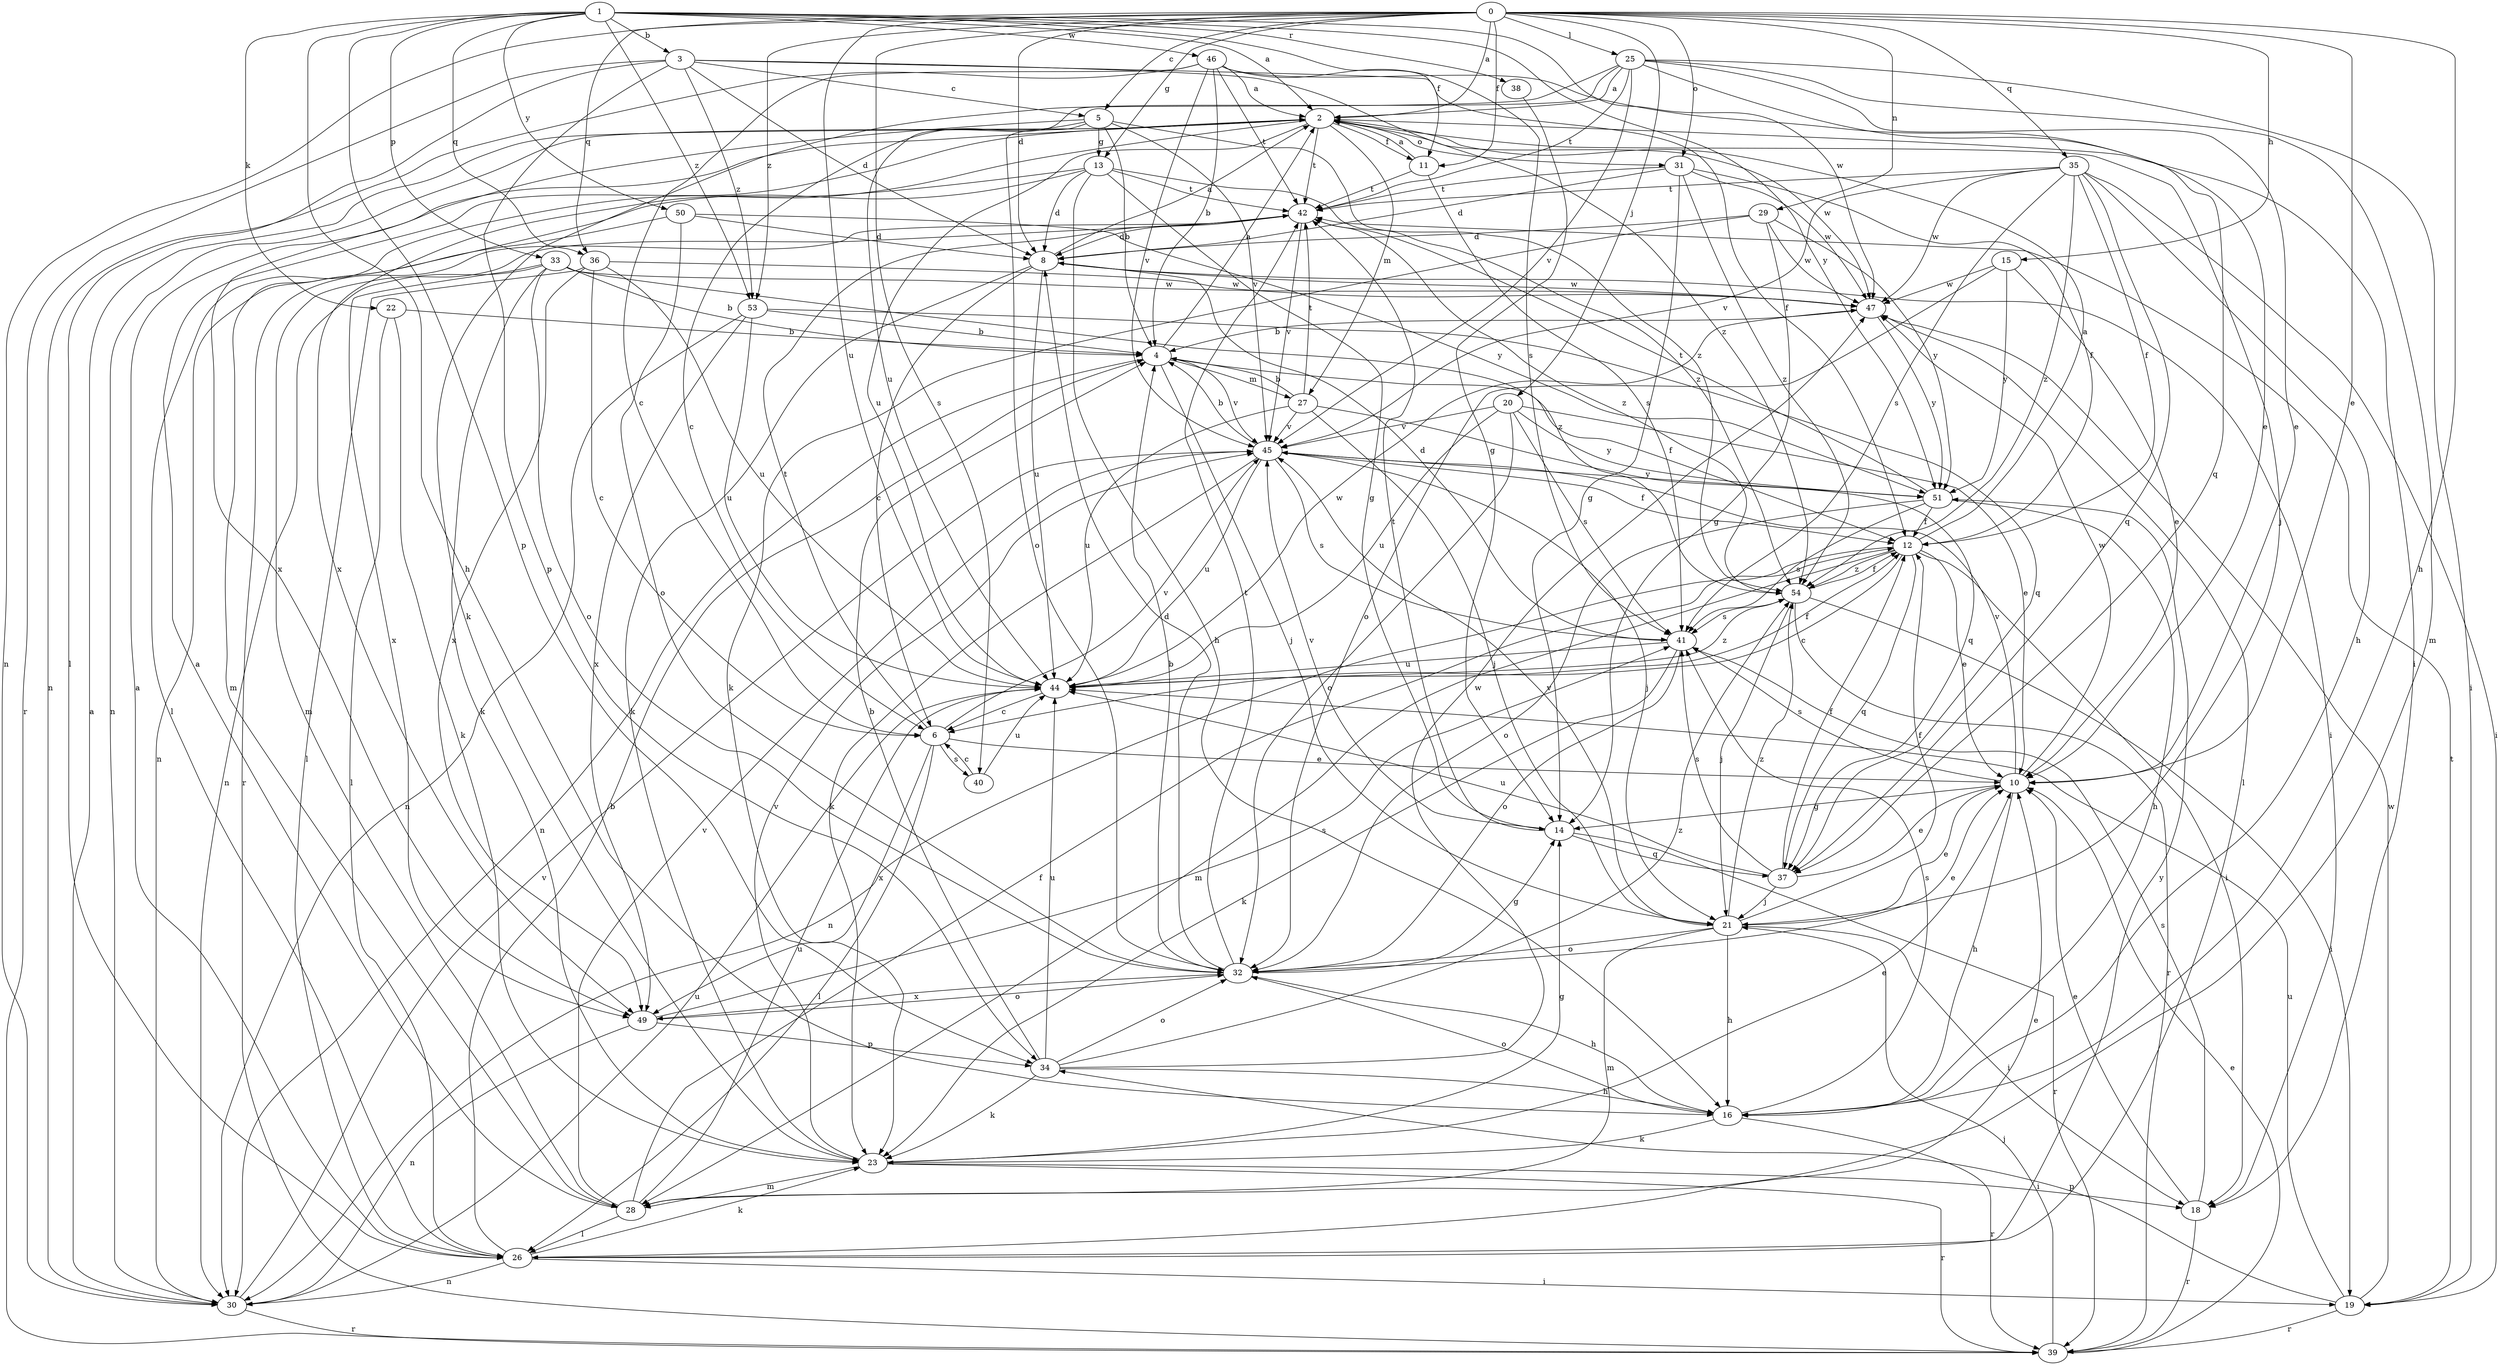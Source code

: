 strict digraph  {
0;
1;
2;
3;
4;
5;
6;
8;
10;
11;
12;
13;
14;
15;
16;
18;
19;
20;
21;
22;
23;
25;
26;
27;
28;
29;
30;
31;
32;
33;
34;
35;
36;
37;
38;
39;
40;
41;
42;
44;
45;
46;
47;
49;
50;
51;
53;
54;
0 -> 2  [label=a];
0 -> 5  [label=c];
0 -> 8  [label=d];
0 -> 10  [label=e];
0 -> 11  [label=f];
0 -> 13  [label=g];
0 -> 15  [label=h];
0 -> 16  [label=h];
0 -> 20  [label=j];
0 -> 25  [label=l];
0 -> 29  [label=n];
0 -> 30  [label=n];
0 -> 31  [label=o];
0 -> 35  [label=q];
0 -> 36  [label=q];
0 -> 40  [label=s];
0 -> 44  [label=u];
0 -> 53  [label=z];
1 -> 2  [label=a];
1 -> 3  [label=b];
1 -> 11  [label=f];
1 -> 16  [label=h];
1 -> 22  [label=k];
1 -> 33  [label=p];
1 -> 34  [label=p];
1 -> 36  [label=q];
1 -> 38  [label=r];
1 -> 46  [label=w];
1 -> 47  [label=w];
1 -> 50  [label=y];
1 -> 51  [label=y];
1 -> 53  [label=z];
2 -> 11  [label=f];
2 -> 18  [label=i];
2 -> 21  [label=j];
2 -> 27  [label=m];
2 -> 30  [label=n];
2 -> 31  [label=o];
2 -> 42  [label=t];
2 -> 44  [label=u];
2 -> 47  [label=w];
2 -> 49  [label=x];
3 -> 5  [label=c];
3 -> 8  [label=d];
3 -> 12  [label=f];
3 -> 26  [label=l];
3 -> 34  [label=p];
3 -> 39  [label=r];
3 -> 53  [label=z];
3 -> 54  [label=z];
4 -> 2  [label=a];
4 -> 12  [label=f];
4 -> 21  [label=j];
4 -> 27  [label=m];
4 -> 30  [label=n];
4 -> 45  [label=v];
5 -> 4  [label=b];
5 -> 6  [label=c];
5 -> 13  [label=g];
5 -> 32  [label=o];
5 -> 45  [label=v];
5 -> 49  [label=x];
5 -> 54  [label=z];
6 -> 10  [label=e];
6 -> 26  [label=l];
6 -> 40  [label=s];
6 -> 42  [label=t];
6 -> 45  [label=v];
6 -> 49  [label=x];
8 -> 2  [label=a];
8 -> 6  [label=c];
8 -> 18  [label=i];
8 -> 23  [label=k];
8 -> 44  [label=u];
8 -> 47  [label=w];
10 -> 14  [label=g];
10 -> 16  [label=h];
10 -> 41  [label=s];
10 -> 45  [label=v];
10 -> 47  [label=w];
11 -> 2  [label=a];
11 -> 41  [label=s];
11 -> 42  [label=t];
12 -> 2  [label=a];
12 -> 6  [label=c];
12 -> 10  [label=e];
12 -> 18  [label=i];
12 -> 28  [label=m];
12 -> 30  [label=n];
12 -> 37  [label=q];
12 -> 54  [label=z];
13 -> 8  [label=d];
13 -> 14  [label=g];
13 -> 16  [label=h];
13 -> 26  [label=l];
13 -> 28  [label=m];
13 -> 42  [label=t];
13 -> 54  [label=z];
14 -> 37  [label=q];
14 -> 39  [label=r];
14 -> 42  [label=t];
14 -> 45  [label=v];
15 -> 10  [label=e];
15 -> 32  [label=o];
15 -> 47  [label=w];
15 -> 51  [label=y];
16 -> 23  [label=k];
16 -> 32  [label=o];
16 -> 39  [label=r];
16 -> 41  [label=s];
18 -> 10  [label=e];
18 -> 39  [label=r];
18 -> 41  [label=s];
19 -> 34  [label=p];
19 -> 39  [label=r];
19 -> 42  [label=t];
19 -> 44  [label=u];
19 -> 47  [label=w];
20 -> 10  [label=e];
20 -> 32  [label=o];
20 -> 41  [label=s];
20 -> 44  [label=u];
20 -> 45  [label=v];
20 -> 51  [label=y];
21 -> 10  [label=e];
21 -> 12  [label=f];
21 -> 16  [label=h];
21 -> 18  [label=i];
21 -> 28  [label=m];
21 -> 32  [label=o];
21 -> 45  [label=v];
21 -> 54  [label=z];
22 -> 4  [label=b];
22 -> 23  [label=k];
22 -> 26  [label=l];
23 -> 10  [label=e];
23 -> 14  [label=g];
23 -> 18  [label=i];
23 -> 28  [label=m];
23 -> 39  [label=r];
23 -> 45  [label=v];
25 -> 2  [label=a];
25 -> 10  [label=e];
25 -> 19  [label=i];
25 -> 23  [label=k];
25 -> 28  [label=m];
25 -> 37  [label=q];
25 -> 42  [label=t];
25 -> 44  [label=u];
25 -> 45  [label=v];
26 -> 2  [label=a];
26 -> 4  [label=b];
26 -> 10  [label=e];
26 -> 19  [label=i];
26 -> 23  [label=k];
26 -> 30  [label=n];
26 -> 51  [label=y];
27 -> 4  [label=b];
27 -> 21  [label=j];
27 -> 37  [label=q];
27 -> 42  [label=t];
27 -> 44  [label=u];
27 -> 45  [label=v];
28 -> 2  [label=a];
28 -> 12  [label=f];
28 -> 26  [label=l];
28 -> 44  [label=u];
28 -> 45  [label=v];
29 -> 8  [label=d];
29 -> 14  [label=g];
29 -> 23  [label=k];
29 -> 47  [label=w];
29 -> 51  [label=y];
30 -> 2  [label=a];
30 -> 39  [label=r];
30 -> 44  [label=u];
30 -> 45  [label=v];
31 -> 8  [label=d];
31 -> 12  [label=f];
31 -> 14  [label=g];
31 -> 42  [label=t];
31 -> 47  [label=w];
31 -> 54  [label=z];
32 -> 4  [label=b];
32 -> 8  [label=d];
32 -> 10  [label=e];
32 -> 14  [label=g];
32 -> 16  [label=h];
32 -> 42  [label=t];
32 -> 49  [label=x];
33 -> 4  [label=b];
33 -> 23  [label=k];
33 -> 30  [label=n];
33 -> 32  [label=o];
33 -> 47  [label=w];
33 -> 49  [label=x];
33 -> 54  [label=z];
34 -> 4  [label=b];
34 -> 16  [label=h];
34 -> 23  [label=k];
34 -> 32  [label=o];
34 -> 44  [label=u];
34 -> 47  [label=w];
34 -> 54  [label=z];
35 -> 12  [label=f];
35 -> 16  [label=h];
35 -> 19  [label=i];
35 -> 37  [label=q];
35 -> 41  [label=s];
35 -> 42  [label=t];
35 -> 45  [label=v];
35 -> 47  [label=w];
35 -> 54  [label=z];
36 -> 6  [label=c];
36 -> 26  [label=l];
36 -> 44  [label=u];
36 -> 47  [label=w];
36 -> 49  [label=x];
37 -> 10  [label=e];
37 -> 12  [label=f];
37 -> 21  [label=j];
37 -> 41  [label=s];
37 -> 44  [label=u];
38 -> 14  [label=g];
39 -> 10  [label=e];
39 -> 21  [label=j];
40 -> 6  [label=c];
40 -> 44  [label=u];
41 -> 8  [label=d];
41 -> 23  [label=k];
41 -> 32  [label=o];
41 -> 44  [label=u];
42 -> 8  [label=d];
42 -> 28  [label=m];
42 -> 39  [label=r];
42 -> 45  [label=v];
42 -> 54  [label=z];
44 -> 6  [label=c];
44 -> 12  [label=f];
44 -> 47  [label=w];
44 -> 54  [label=z];
45 -> 4  [label=b];
45 -> 12  [label=f];
45 -> 21  [label=j];
45 -> 23  [label=k];
45 -> 41  [label=s];
45 -> 44  [label=u];
45 -> 51  [label=y];
46 -> 2  [label=a];
46 -> 4  [label=b];
46 -> 6  [label=c];
46 -> 10  [label=e];
46 -> 30  [label=n];
46 -> 41  [label=s];
46 -> 42  [label=t];
46 -> 45  [label=v];
47 -> 4  [label=b];
47 -> 26  [label=l];
47 -> 51  [label=y];
49 -> 30  [label=n];
49 -> 32  [label=o];
49 -> 34  [label=p];
49 -> 41  [label=s];
50 -> 8  [label=d];
50 -> 30  [label=n];
50 -> 32  [label=o];
50 -> 51  [label=y];
51 -> 12  [label=f];
51 -> 16  [label=h];
51 -> 32  [label=o];
51 -> 41  [label=s];
51 -> 42  [label=t];
53 -> 4  [label=b];
53 -> 30  [label=n];
53 -> 37  [label=q];
53 -> 44  [label=u];
53 -> 49  [label=x];
54 -> 12  [label=f];
54 -> 19  [label=i];
54 -> 21  [label=j];
54 -> 39  [label=r];
54 -> 41  [label=s];
}
